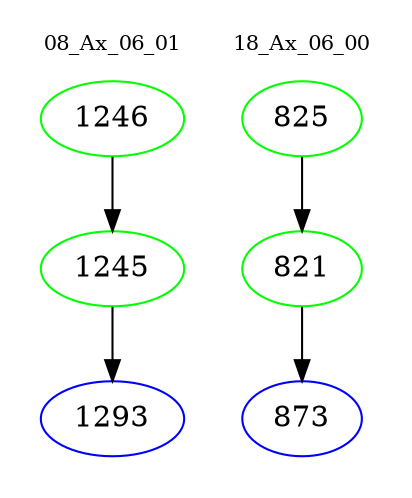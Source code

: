 digraph{
subgraph cluster_0 {
color = white
label = "08_Ax_06_01";
fontsize=10;
T0_1246 [label="1246", color="green"]
T0_1246 -> T0_1245 [color="black"]
T0_1245 [label="1245", color="green"]
T0_1245 -> T0_1293 [color="black"]
T0_1293 [label="1293", color="blue"]
}
subgraph cluster_1 {
color = white
label = "18_Ax_06_00";
fontsize=10;
T1_825 [label="825", color="green"]
T1_825 -> T1_821 [color="black"]
T1_821 [label="821", color="green"]
T1_821 -> T1_873 [color="black"]
T1_873 [label="873", color="blue"]
}
}
